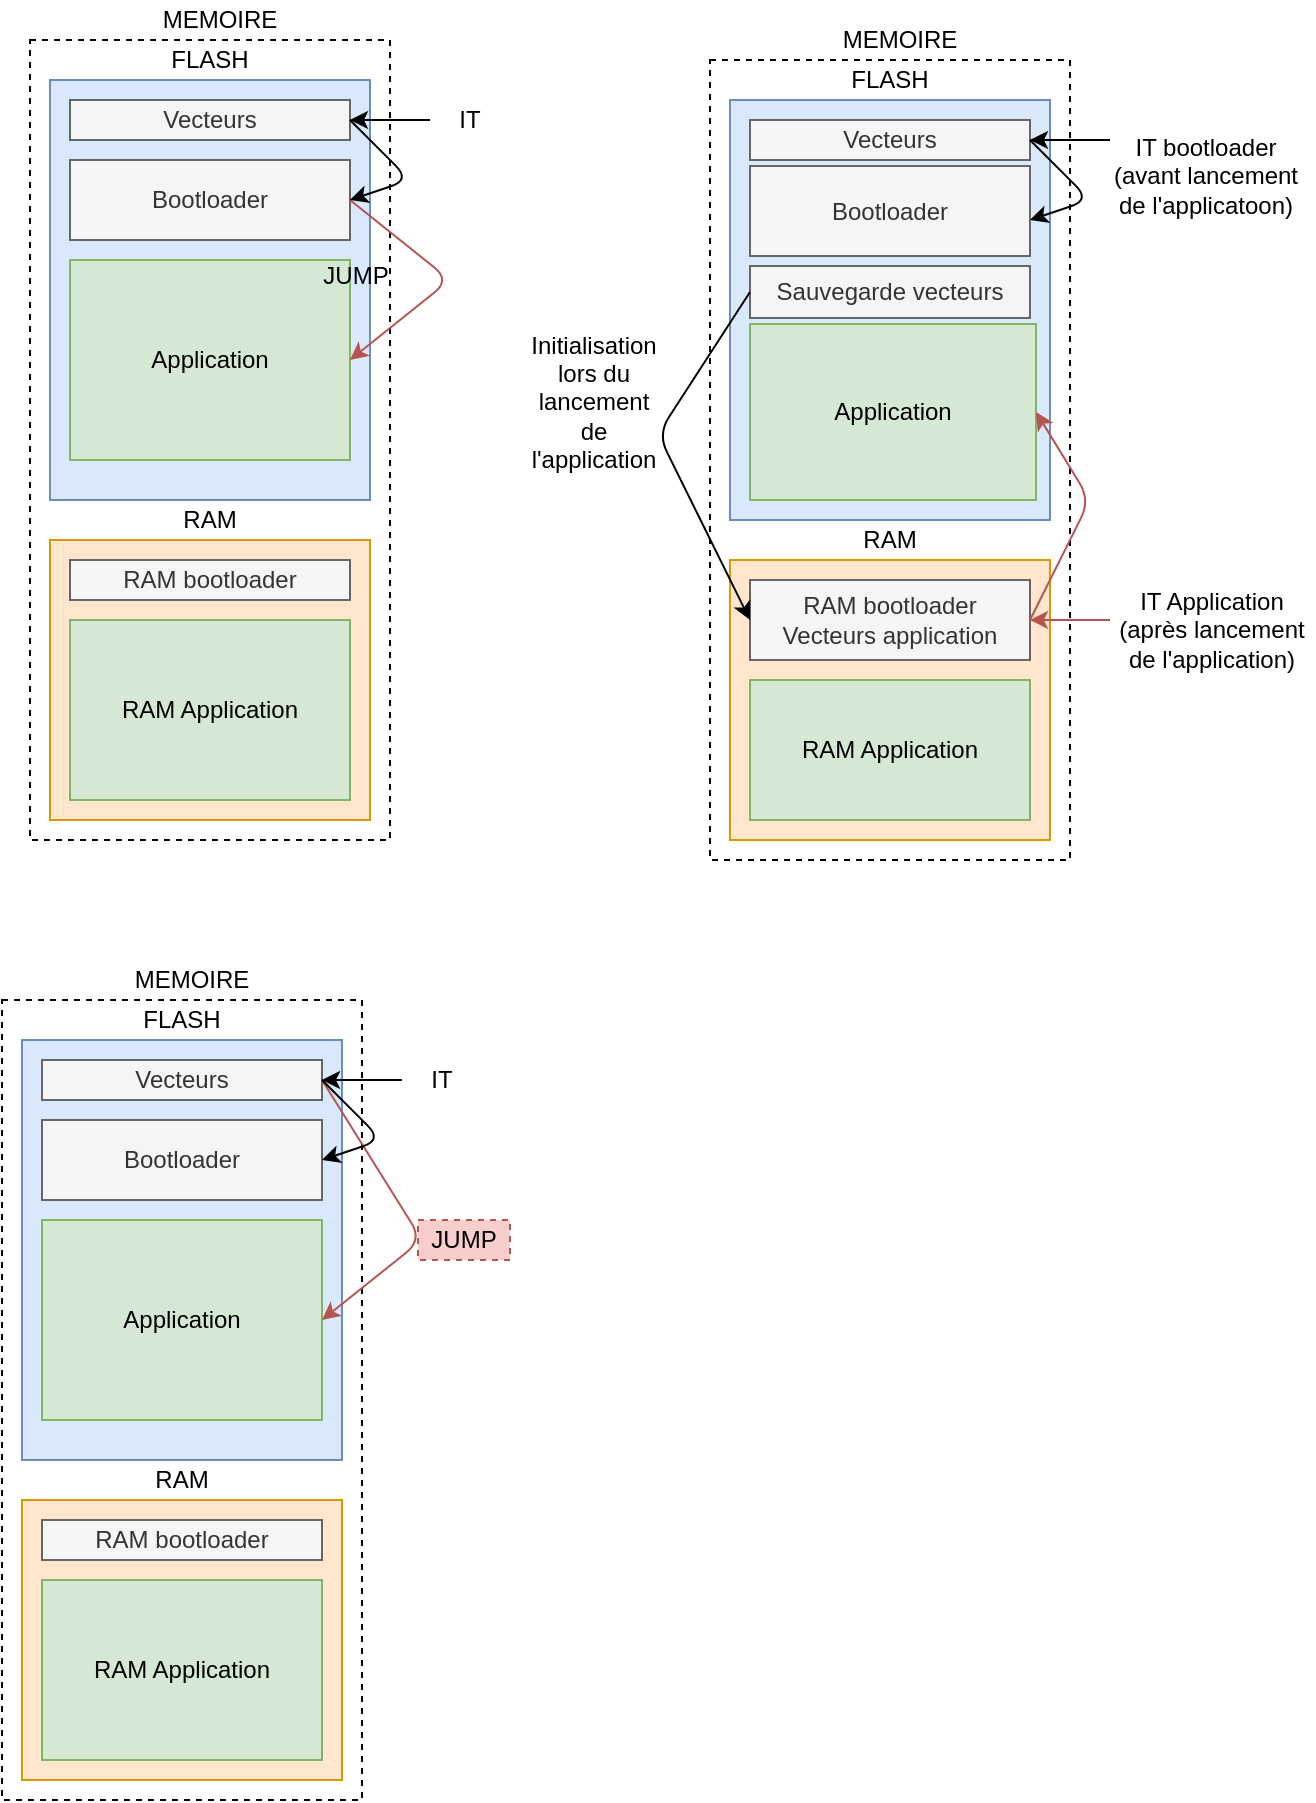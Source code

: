 <mxfile version="13.9.9" type="device"><diagram id="tjHB9eajOR6WFJGfhpUb" name="Page-1"><mxGraphModel dx="853" dy="494" grid="0" gridSize="10" guides="1" tooltips="1" connect="1" arrows="1" fold="1" page="1" pageScale="1" pageWidth="827" pageHeight="1169" math="0" shadow="0"><root><mxCell id="0"/><mxCell id="1" parent="0"/><mxCell id="Vze0SV9MDzhKdHFUrGo5-8" value="" style="rounded=0;whiteSpace=wrap;html=1;dashed=1;" parent="1" vertex="1"><mxGeometry x="160" y="90" width="180" height="400" as="geometry"/></mxCell><mxCell id="Vze0SV9MDzhKdHFUrGo5-1" value="" style="rounded=0;whiteSpace=wrap;html=1;fillColor=#dae8fc;strokeColor=#6c8ebf;" parent="1" vertex="1"><mxGeometry x="170" y="110" width="160" height="210" as="geometry"/></mxCell><mxCell id="Vze0SV9MDzhKdHFUrGo5-2" value="" style="rounded=0;whiteSpace=wrap;html=1;fillColor=#ffe6cc;strokeColor=#d79b00;" parent="1" vertex="1"><mxGeometry x="170" y="340" width="160" height="140" as="geometry"/></mxCell><mxCell id="Vze0SV9MDzhKdHFUrGo5-3" value="Vecteurs" style="rounded=0;whiteSpace=wrap;html=1;fillColor=#f5f5f5;strokeColor=#666666;fontColor=#333333;" parent="1" vertex="1"><mxGeometry x="180" y="120" width="140" height="20" as="geometry"/></mxCell><mxCell id="Vze0SV9MDzhKdHFUrGo5-4" value="Bootloader" style="rounded=0;whiteSpace=wrap;html=1;fillColor=#f5f5f5;strokeColor=#666666;fontColor=#333333;" parent="1" vertex="1"><mxGeometry x="180" y="150" width="140" height="40" as="geometry"/></mxCell><mxCell id="Vze0SV9MDzhKdHFUrGo5-5" value="Application" style="rounded=0;whiteSpace=wrap;html=1;fillColor=#d5e8d4;strokeColor=#82b366;" parent="1" vertex="1"><mxGeometry x="180" y="200" width="140" height="100" as="geometry"/></mxCell><mxCell id="Vze0SV9MDzhKdHFUrGo5-6" value="RAM bootloader" style="rounded=0;whiteSpace=wrap;html=1;fillColor=#f5f5f5;strokeColor=#666666;fontColor=#333333;" parent="1" vertex="1"><mxGeometry x="180" y="350" width="140" height="20" as="geometry"/></mxCell><mxCell id="Vze0SV9MDzhKdHFUrGo5-7" value="RAM Application" style="rounded=0;whiteSpace=wrap;html=1;fillColor=#d5e8d4;strokeColor=#82b366;" parent="1" vertex="1"><mxGeometry x="180" y="380" width="140" height="90" as="geometry"/></mxCell><mxCell id="Vze0SV9MDzhKdHFUrGo5-9" value="RAM" style="text;html=1;strokeColor=none;fillColor=none;align=center;verticalAlign=middle;whiteSpace=wrap;rounded=0;dashed=1;" parent="1" vertex="1"><mxGeometry x="230" y="320" width="40" height="20" as="geometry"/></mxCell><mxCell id="Vze0SV9MDzhKdHFUrGo5-10" value="FLASH" style="text;html=1;strokeColor=none;fillColor=none;align=center;verticalAlign=middle;whiteSpace=wrap;rounded=0;dashed=1;" parent="1" vertex="1"><mxGeometry x="230" y="90" width="40" height="20" as="geometry"/></mxCell><mxCell id="Vze0SV9MDzhKdHFUrGo5-11" value="MEMOIRE" style="text;html=1;strokeColor=none;fillColor=none;align=center;verticalAlign=middle;whiteSpace=wrap;rounded=0;dashed=1;" parent="1" vertex="1"><mxGeometry x="210" y="70" width="90" height="20" as="geometry"/></mxCell><mxCell id="Vze0SV9MDzhKdHFUrGo5-12" value="" style="endArrow=classic;html=1;entryX=1;entryY=0.5;entryDx=0;entryDy=0;" parent="1" target="Vze0SV9MDzhKdHFUrGo5-3" edge="1"><mxGeometry width="50" height="50" relative="1" as="geometry"><mxPoint x="360" y="130" as="sourcePoint"/><mxPoint x="440" y="310" as="targetPoint"/></mxGeometry></mxCell><mxCell id="Vze0SV9MDzhKdHFUrGo5-13" value="IT" style="text;html=1;strokeColor=none;fillColor=none;align=center;verticalAlign=middle;whiteSpace=wrap;rounded=0;dashed=1;" parent="1" vertex="1"><mxGeometry x="360" y="120" width="40" height="20" as="geometry"/></mxCell><mxCell id="Vze0SV9MDzhKdHFUrGo5-14" value="" style="endArrow=classic;html=1;exitX=1;exitY=0.5;exitDx=0;exitDy=0;entryX=1;entryY=0.5;entryDx=0;entryDy=0;fillColor=#f8cecc;strokeColor=#b85450;" parent="1" source="Vze0SV9MDzhKdHFUrGo5-4" target="Vze0SV9MDzhKdHFUrGo5-5" edge="1"><mxGeometry width="50" height="50" relative="1" as="geometry"><mxPoint x="390" y="360" as="sourcePoint"/><mxPoint x="440" y="310" as="targetPoint"/><Array as="points"><mxPoint x="370" y="210"/></Array></mxGeometry></mxCell><mxCell id="Vze0SV9MDzhKdHFUrGo5-15" value="" style="endArrow=classic;html=1;exitX=1;exitY=0.5;exitDx=0;exitDy=0;" parent="1" source="Vze0SV9MDzhKdHFUrGo5-3" edge="1"><mxGeometry width="50" height="50" relative="1" as="geometry"><mxPoint x="390" y="360" as="sourcePoint"/><mxPoint x="320" y="170" as="targetPoint"/><Array as="points"><mxPoint x="350" y="160"/></Array></mxGeometry></mxCell><mxCell id="Vze0SV9MDzhKdHFUrGo5-16" value="JUMP" style="text;html=1;strokeColor=none;fillColor=none;align=center;verticalAlign=middle;whiteSpace=wrap;rounded=0;dashed=1;" parent="1" vertex="1"><mxGeometry x="300" y="198" width="46" height="20" as="geometry"/></mxCell><mxCell id="Vze0SV9MDzhKdHFUrGo5-19" value="" style="rounded=0;whiteSpace=wrap;html=1;dashed=1;" parent="1" vertex="1"><mxGeometry x="500" y="100" width="180" height="400" as="geometry"/></mxCell><mxCell id="Vze0SV9MDzhKdHFUrGo5-20" value="" style="rounded=0;whiteSpace=wrap;html=1;fillColor=#dae8fc;strokeColor=#6c8ebf;" parent="1" vertex="1"><mxGeometry x="510" y="120" width="160" height="210" as="geometry"/></mxCell><mxCell id="Vze0SV9MDzhKdHFUrGo5-21" value="" style="rounded=0;whiteSpace=wrap;html=1;fillColor=#ffe6cc;strokeColor=#d79b00;" parent="1" vertex="1"><mxGeometry x="510" y="350" width="160" height="140" as="geometry"/></mxCell><mxCell id="Vze0SV9MDzhKdHFUrGo5-22" value="Vecteurs" style="rounded=0;whiteSpace=wrap;html=1;fillColor=#f5f5f5;strokeColor=#666666;fontColor=#333333;" parent="1" vertex="1"><mxGeometry x="520" y="130" width="140" height="20" as="geometry"/></mxCell><mxCell id="Vze0SV9MDzhKdHFUrGo5-23" value="Bootloader" style="rounded=0;whiteSpace=wrap;html=1;fillColor=#f5f5f5;strokeColor=#666666;fontColor=#333333;" parent="1" vertex="1"><mxGeometry x="520" y="153" width="140" height="45" as="geometry"/></mxCell><mxCell id="Vze0SV9MDzhKdHFUrGo5-24" value="Application" style="rounded=0;whiteSpace=wrap;html=1;fillColor=#d5e8d4;strokeColor=#82b366;" parent="1" vertex="1"><mxGeometry x="520" y="232" width="143" height="88" as="geometry"/></mxCell><mxCell id="Vze0SV9MDzhKdHFUrGo5-25" value="RAM bootloader&lt;br&gt;Vecteurs application" style="rounded=0;whiteSpace=wrap;html=1;fillColor=#f5f5f5;strokeColor=#666666;fontColor=#333333;" parent="1" vertex="1"><mxGeometry x="520" y="360" width="140" height="40" as="geometry"/></mxCell><mxCell id="Vze0SV9MDzhKdHFUrGo5-26" value="RAM Application" style="rounded=0;whiteSpace=wrap;html=1;fillColor=#d5e8d4;strokeColor=#82b366;" parent="1" vertex="1"><mxGeometry x="520" y="410" width="140" height="70" as="geometry"/></mxCell><mxCell id="Vze0SV9MDzhKdHFUrGo5-27" value="RAM" style="text;html=1;strokeColor=none;fillColor=none;align=center;verticalAlign=middle;whiteSpace=wrap;rounded=0;dashed=1;" parent="1" vertex="1"><mxGeometry x="570" y="330" width="40" height="20" as="geometry"/></mxCell><mxCell id="Vze0SV9MDzhKdHFUrGo5-28" value="FLASH" style="text;html=1;strokeColor=none;fillColor=none;align=center;verticalAlign=middle;whiteSpace=wrap;rounded=0;dashed=1;" parent="1" vertex="1"><mxGeometry x="570" y="100" width="40" height="20" as="geometry"/></mxCell><mxCell id="Vze0SV9MDzhKdHFUrGo5-29" value="MEMOIRE" style="text;html=1;strokeColor=none;fillColor=none;align=center;verticalAlign=middle;whiteSpace=wrap;rounded=0;dashed=1;" parent="1" vertex="1"><mxGeometry x="550" y="80" width="90" height="20" as="geometry"/></mxCell><mxCell id="Vze0SV9MDzhKdHFUrGo5-30" value="" style="endArrow=classic;html=1;entryX=1;entryY=0.5;entryDx=0;entryDy=0;" parent="1" target="Vze0SV9MDzhKdHFUrGo5-22" edge="1"><mxGeometry width="50" height="50" relative="1" as="geometry"><mxPoint x="700" y="140" as="sourcePoint"/><mxPoint x="780" y="320" as="targetPoint"/></mxGeometry></mxCell><mxCell id="Vze0SV9MDzhKdHFUrGo5-31" value="IT bootloader&lt;br&gt;(avant lancement de l'applicatoon)" style="text;html=1;strokeColor=none;fillColor=none;align=center;verticalAlign=middle;whiteSpace=wrap;rounded=0;dashed=1;" parent="1" vertex="1"><mxGeometry x="700" y="130" width="96" height="55" as="geometry"/></mxCell><mxCell id="Vze0SV9MDzhKdHFUrGo5-33" value="" style="endArrow=classic;html=1;exitX=1;exitY=0.5;exitDx=0;exitDy=0;" parent="1" source="Vze0SV9MDzhKdHFUrGo5-22" edge="1"><mxGeometry width="50" height="50" relative="1" as="geometry"><mxPoint x="730" y="370" as="sourcePoint"/><mxPoint x="660" y="180" as="targetPoint"/><Array as="points"><mxPoint x="690" y="170"/></Array></mxGeometry></mxCell><mxCell id="Vze0SV9MDzhKdHFUrGo5-35" value="" style="endArrow=classic;html=1;entryX=1;entryY=0.5;entryDx=0;entryDy=0;fillColor=#f8cecc;strokeColor=#b85450;" parent="1" edge="1"><mxGeometry width="50" height="50" relative="1" as="geometry"><mxPoint x="700" y="380" as="sourcePoint"/><mxPoint x="660" y="380" as="targetPoint"/></mxGeometry></mxCell><mxCell id="Vze0SV9MDzhKdHFUrGo5-36" value="IT Application&lt;br&gt;(après lancement de l'application)" style="text;html=1;strokeColor=none;fillColor=none;align=center;verticalAlign=middle;whiteSpace=wrap;rounded=0;dashed=1;" parent="1" vertex="1"><mxGeometry x="700" y="365" width="102" height="39" as="geometry"/></mxCell><mxCell id="Vze0SV9MDzhKdHFUrGo5-38" value="" style="endArrow=classic;html=1;entryX=1;entryY=0.5;entryDx=0;entryDy=0;exitX=1;exitY=0.5;exitDx=0;exitDy=0;fillColor=#f8cecc;strokeColor=#b85450;" parent="1" source="Vze0SV9MDzhKdHFUrGo5-25" target="Vze0SV9MDzhKdHFUrGo5-24" edge="1"><mxGeometry width="50" height="50" relative="1" as="geometry"><mxPoint x="390" y="440" as="sourcePoint"/><mxPoint x="440" y="390" as="targetPoint"/><Array as="points"><mxPoint x="690" y="320"/></Array></mxGeometry></mxCell><mxCell id="Vze0SV9MDzhKdHFUrGo5-39" value="" style="rounded=0;whiteSpace=wrap;html=1;dashed=1;" parent="1" vertex="1"><mxGeometry x="146" y="570" width="180" height="400" as="geometry"/></mxCell><mxCell id="Vze0SV9MDzhKdHFUrGo5-40" value="" style="rounded=0;whiteSpace=wrap;html=1;fillColor=#dae8fc;strokeColor=#6c8ebf;" parent="1" vertex="1"><mxGeometry x="156" y="590" width="160" height="210" as="geometry"/></mxCell><mxCell id="Vze0SV9MDzhKdHFUrGo5-41" value="" style="rounded=0;whiteSpace=wrap;html=1;fillColor=#ffe6cc;strokeColor=#d79b00;" parent="1" vertex="1"><mxGeometry x="156" y="820" width="160" height="140" as="geometry"/></mxCell><mxCell id="Vze0SV9MDzhKdHFUrGo5-42" value="Vecteurs" style="rounded=0;whiteSpace=wrap;html=1;fillColor=#f5f5f5;strokeColor=#666666;fontColor=#333333;" parent="1" vertex="1"><mxGeometry x="166" y="600" width="140" height="20" as="geometry"/></mxCell><mxCell id="Vze0SV9MDzhKdHFUrGo5-43" value="Bootloader" style="rounded=0;whiteSpace=wrap;html=1;fillColor=#f5f5f5;strokeColor=#666666;fontColor=#333333;" parent="1" vertex="1"><mxGeometry x="166" y="630" width="140" height="40" as="geometry"/></mxCell><mxCell id="Vze0SV9MDzhKdHFUrGo5-44" value="Application" style="rounded=0;whiteSpace=wrap;html=1;fillColor=#d5e8d4;strokeColor=#82b366;" parent="1" vertex="1"><mxGeometry x="166" y="680" width="140" height="100" as="geometry"/></mxCell><mxCell id="Vze0SV9MDzhKdHFUrGo5-45" value="RAM bootloader" style="rounded=0;whiteSpace=wrap;html=1;fillColor=#f5f5f5;strokeColor=#666666;fontColor=#333333;" parent="1" vertex="1"><mxGeometry x="166" y="830" width="140" height="20" as="geometry"/></mxCell><mxCell id="Vze0SV9MDzhKdHFUrGo5-46" value="RAM Application" style="rounded=0;whiteSpace=wrap;html=1;fillColor=#d5e8d4;strokeColor=#82b366;" parent="1" vertex="1"><mxGeometry x="166" y="860" width="140" height="90" as="geometry"/></mxCell><mxCell id="Vze0SV9MDzhKdHFUrGo5-47" value="RAM" style="text;html=1;strokeColor=none;fillColor=none;align=center;verticalAlign=middle;whiteSpace=wrap;rounded=0;dashed=1;" parent="1" vertex="1"><mxGeometry x="216" y="800" width="40" height="20" as="geometry"/></mxCell><mxCell id="Vze0SV9MDzhKdHFUrGo5-48" value="FLASH" style="text;html=1;strokeColor=none;fillColor=none;align=center;verticalAlign=middle;whiteSpace=wrap;rounded=0;dashed=1;" parent="1" vertex="1"><mxGeometry x="216" y="570" width="40" height="20" as="geometry"/></mxCell><mxCell id="Vze0SV9MDzhKdHFUrGo5-49" value="MEMOIRE" style="text;html=1;strokeColor=none;fillColor=none;align=center;verticalAlign=middle;whiteSpace=wrap;rounded=0;dashed=1;" parent="1" vertex="1"><mxGeometry x="196" y="550" width="90" height="20" as="geometry"/></mxCell><mxCell id="Vze0SV9MDzhKdHFUrGo5-50" value="" style="endArrow=classic;html=1;entryX=1;entryY=0.5;entryDx=0;entryDy=0;" parent="1" target="Vze0SV9MDzhKdHFUrGo5-42" edge="1"><mxGeometry width="50" height="50" relative="1" as="geometry"><mxPoint x="346" y="610" as="sourcePoint"/><mxPoint x="426" y="790" as="targetPoint"/></mxGeometry></mxCell><mxCell id="Vze0SV9MDzhKdHFUrGo5-51" value="IT" style="text;html=1;strokeColor=none;fillColor=none;align=center;verticalAlign=middle;whiteSpace=wrap;rounded=0;dashed=1;" parent="1" vertex="1"><mxGeometry x="346" y="600" width="40" height="20" as="geometry"/></mxCell><mxCell id="Vze0SV9MDzhKdHFUrGo5-52" value="" style="endArrow=classic;html=1;exitX=1;exitY=0.5;exitDx=0;exitDy=0;entryX=1;entryY=0.5;entryDx=0;entryDy=0;fillColor=#f8cecc;strokeColor=#b85450;" parent="1" source="Vze0SV9MDzhKdHFUrGo5-42" target="Vze0SV9MDzhKdHFUrGo5-44" edge="1"><mxGeometry width="50" height="50" relative="1" as="geometry"><mxPoint x="376" y="840" as="sourcePoint"/><mxPoint x="426" y="790" as="targetPoint"/><Array as="points"><mxPoint x="356" y="690"/></Array></mxGeometry></mxCell><mxCell id="Vze0SV9MDzhKdHFUrGo5-53" value="" style="endArrow=classic;html=1;exitX=1;exitY=0.5;exitDx=0;exitDy=0;" parent="1" source="Vze0SV9MDzhKdHFUrGo5-42" edge="1"><mxGeometry width="50" height="50" relative="1" as="geometry"><mxPoint x="376" y="840" as="sourcePoint"/><mxPoint x="306" y="650" as="targetPoint"/><Array as="points"><mxPoint x="336" y="640"/></Array></mxGeometry></mxCell><mxCell id="Vze0SV9MDzhKdHFUrGo5-54" value="JUMP" style="text;html=1;strokeColor=#b85450;fillColor=#f8cecc;align=center;verticalAlign=middle;whiteSpace=wrap;rounded=0;dashed=1;" parent="1" vertex="1"><mxGeometry x="354" y="680" width="46" height="20" as="geometry"/></mxCell><mxCell id="qe4HBx-NjJyiOIFi1SGc-1" value="Sauvegarde vecteurs" style="rounded=0;whiteSpace=wrap;html=1;fillColor=#f5f5f5;strokeColor=#666666;fontColor=#333333;" vertex="1" parent="1"><mxGeometry x="520" y="203" width="140" height="26" as="geometry"/></mxCell><mxCell id="qe4HBx-NjJyiOIFi1SGc-2" value="" style="endArrow=classic;html=1;exitX=0;exitY=0.5;exitDx=0;exitDy=0;entryX=0;entryY=0.5;entryDx=0;entryDy=0;" edge="1" parent="1" source="qe4HBx-NjJyiOIFi1SGc-1" target="Vze0SV9MDzhKdHFUrGo5-25"><mxGeometry width="50" height="50" relative="1" as="geometry"><mxPoint x="670" y="150" as="sourcePoint"/><mxPoint x="670" y="190" as="targetPoint"/><Array as="points"><mxPoint x="474" y="287"/></Array></mxGeometry></mxCell><mxCell id="qe4HBx-NjJyiOIFi1SGc-3" value="Initialisation lors du lancement de l'application" style="text;html=1;strokeColor=none;fillColor=none;align=center;verticalAlign=middle;whiteSpace=wrap;rounded=0;dashed=1;" vertex="1" parent="1"><mxGeometry x="405" y="236" width="74" height="69" as="geometry"/></mxCell></root></mxGraphModel></diagram></mxfile>